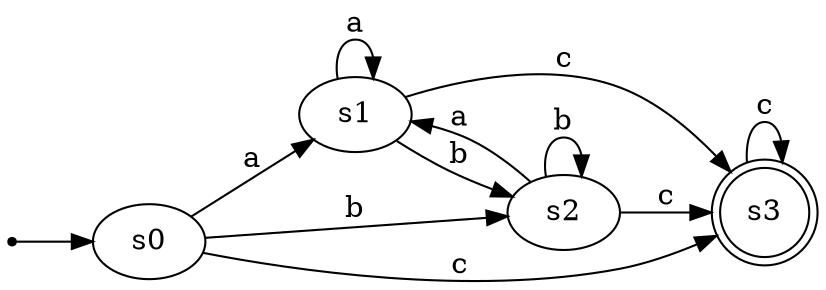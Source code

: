 digraph {
	graph [rankdir=LR]
	ini [shape=point]
	s0
	ini -> s0
	s1
	s2
	s3 [shape=doublecircle]
	s0 -> s1 [label=a]
	s0 -> s2 [label=b]
	s0 -> s3 [label=c]
	s1 -> s1 [label=a]
	s1 -> s2 [label=b]
	s1 -> s3 [label=c]
	s2 -> s1 [label=a]
	s2 -> s2 [label=b]
	s2 -> s3 [label=c]
	s3 -> s3 [label=c]
}
